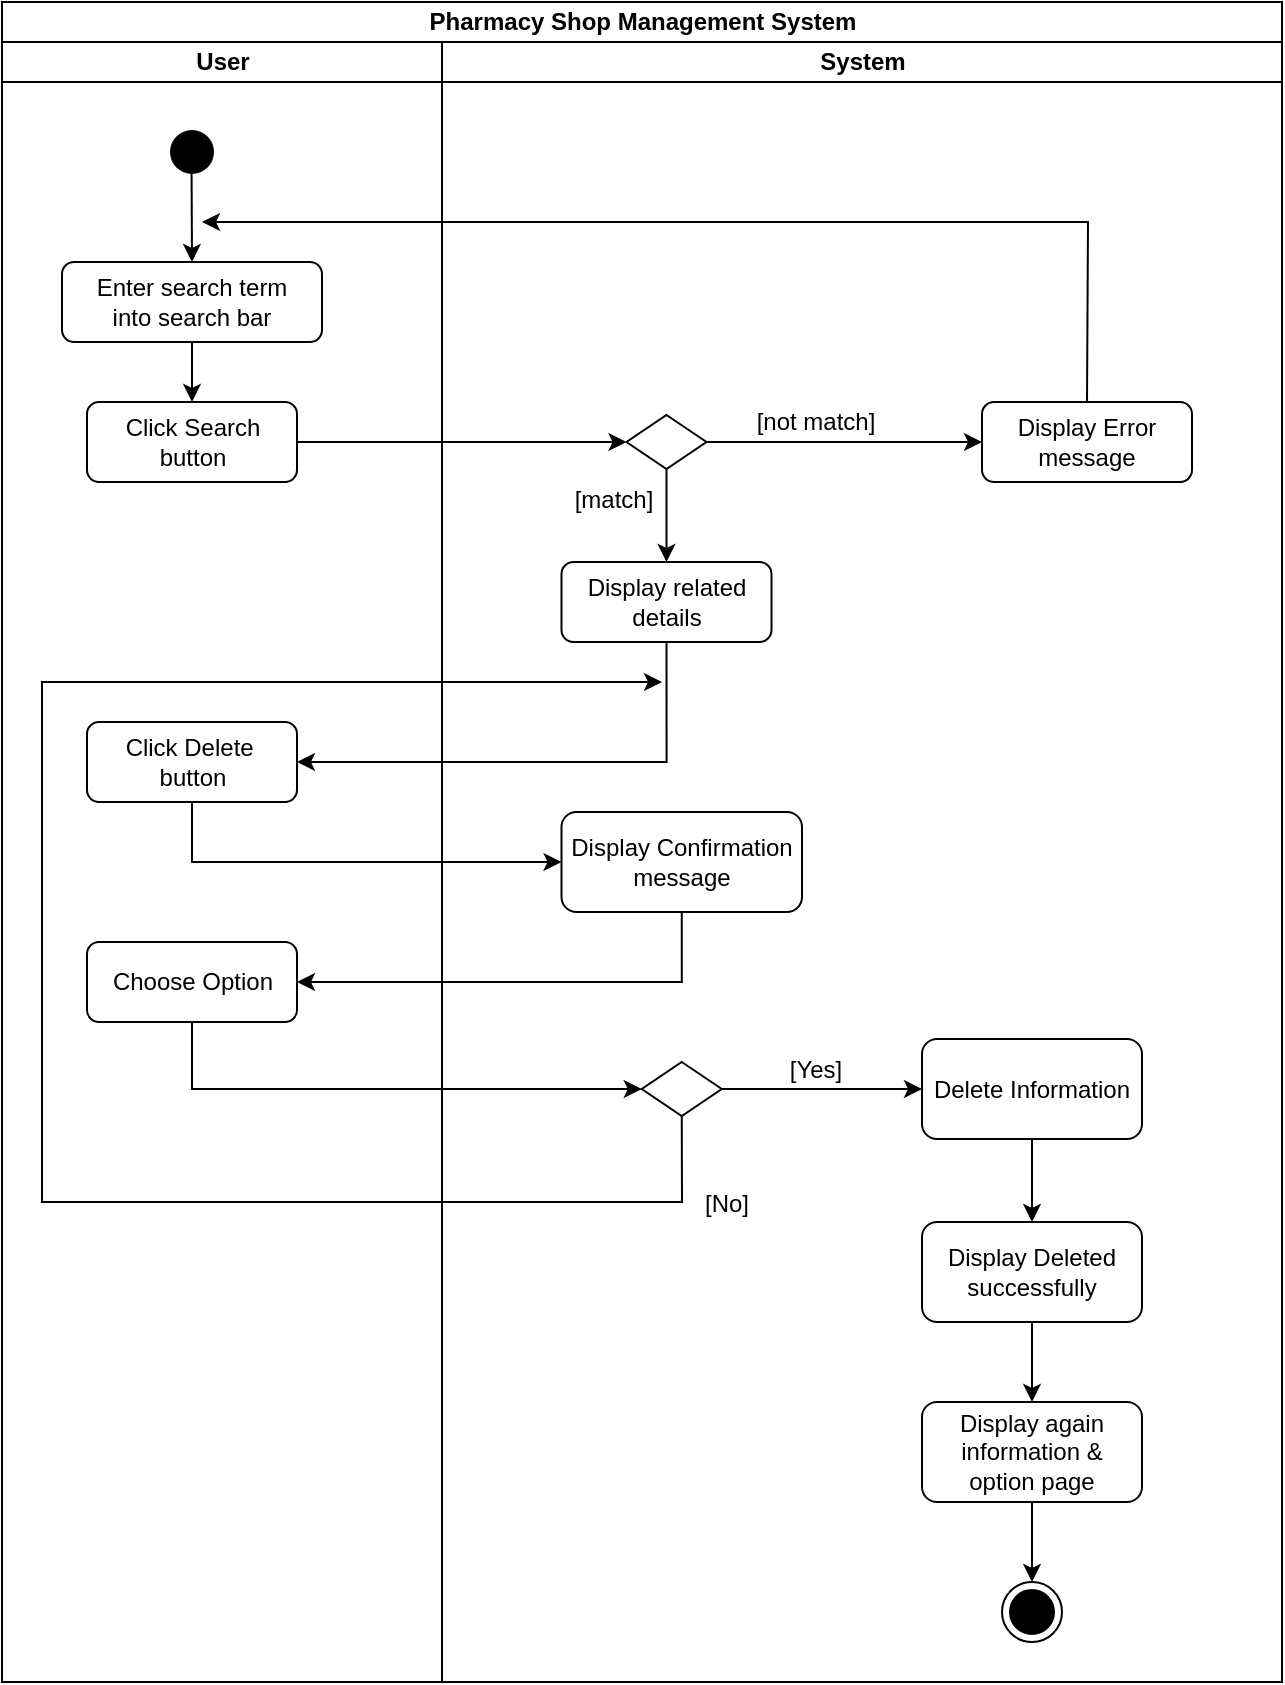 <mxfile version="21.8.1" type="device">
  <diagram name="Page-1" id="e7e014a7-5840-1c2e-5031-d8a46d1fe8dd">
    <mxGraphModel dx="1167" dy="593" grid="1" gridSize="10" guides="1" tooltips="1" connect="1" arrows="1" fold="1" page="1" pageScale="1" pageWidth="1169" pageHeight="826" background="none" math="0" shadow="0">
      <root>
        <mxCell id="0" />
        <mxCell id="1" parent="0" />
        <mxCell id="5HN4UKg1Xnu_4getq7X6-49" value="Pharmacy Shop Management System" style="swimlane;childLayout=stackLayout;resizeParent=1;resizeParentMax=0;startSize=20;html=1;" vertex="1" parent="1">
          <mxGeometry x="220" y="60" width="640" height="840" as="geometry" />
        </mxCell>
        <mxCell id="5HN4UKg1Xnu_4getq7X6-50" value="User" style="swimlane;startSize=20;html=1;" vertex="1" parent="5HN4UKg1Xnu_4getq7X6-49">
          <mxGeometry y="20" width="220" height="820" as="geometry" />
        </mxCell>
        <mxCell id="5HN4UKg1Xnu_4getq7X6-69" style="rounded=0;orthogonalLoop=1;jettySize=auto;html=1;exitX=0.493;exitY=0.867;exitDx=0;exitDy=0;entryX=0.5;entryY=0;entryDx=0;entryDy=0;exitPerimeter=0;" edge="1" parent="5HN4UKg1Xnu_4getq7X6-50" source="5" target="5HN4UKg1Xnu_4getq7X6-56">
          <mxGeometry relative="1" as="geometry" />
        </mxCell>
        <mxCell id="5" value="" style="ellipse;shape=startState;fillColor=#000000;strokeColor=none;" parent="5HN4UKg1Xnu_4getq7X6-50" vertex="1">
          <mxGeometry x="80" y="40" width="30" height="30" as="geometry" />
        </mxCell>
        <mxCell id="5HN4UKg1Xnu_4getq7X6-108" style="rounded=0;orthogonalLoop=1;jettySize=auto;html=1;exitX=0.5;exitY=1;exitDx=0;exitDy=0;entryX=0.5;entryY=0;entryDx=0;entryDy=0;" edge="1" parent="5HN4UKg1Xnu_4getq7X6-50" source="5HN4UKg1Xnu_4getq7X6-56" target="5HN4UKg1Xnu_4getq7X6-98">
          <mxGeometry relative="1" as="geometry" />
        </mxCell>
        <mxCell id="5HN4UKg1Xnu_4getq7X6-56" value="Enter search term &lt;br&gt;into search bar" style="rounded=1;whiteSpace=wrap;html=1;" vertex="1" parent="5HN4UKg1Xnu_4getq7X6-50">
          <mxGeometry x="30" y="110" width="130" height="40" as="geometry" />
        </mxCell>
        <mxCell id="5HN4UKg1Xnu_4getq7X6-73" value="Click Delete&amp;nbsp;&lt;br&gt;button" style="rounded=1;whiteSpace=wrap;html=1;" vertex="1" parent="5HN4UKg1Xnu_4getq7X6-50">
          <mxGeometry x="42.5" y="340" width="105" height="40" as="geometry" />
        </mxCell>
        <mxCell id="5HN4UKg1Xnu_4getq7X6-98" value="Click Search button" style="rounded=1;whiteSpace=wrap;html=1;" vertex="1" parent="5HN4UKg1Xnu_4getq7X6-50">
          <mxGeometry x="42.5" y="180" width="105" height="40" as="geometry" />
        </mxCell>
        <mxCell id="5HN4UKg1Xnu_4getq7X6-115" value="Choose Option" style="rounded=1;whiteSpace=wrap;html=1;" vertex="1" parent="5HN4UKg1Xnu_4getq7X6-50">
          <mxGeometry x="42.5" y="450" width="105" height="40" as="geometry" />
        </mxCell>
        <mxCell id="5HN4UKg1Xnu_4getq7X6-112" style="edgeStyle=orthogonalEdgeStyle;rounded=0;orthogonalLoop=1;jettySize=auto;html=1;exitX=0.5;exitY=1;exitDx=0;exitDy=0;entryX=1;entryY=0.5;entryDx=0;entryDy=0;" edge="1" parent="5HN4UKg1Xnu_4getq7X6-49" source="5HN4UKg1Xnu_4getq7X6-109" target="5HN4UKg1Xnu_4getq7X6-73">
          <mxGeometry relative="1" as="geometry" />
        </mxCell>
        <mxCell id="5HN4UKg1Xnu_4getq7X6-114" style="edgeStyle=orthogonalEdgeStyle;rounded=0;orthogonalLoop=1;jettySize=auto;html=1;exitX=0.5;exitY=1;exitDx=0;exitDy=0;entryX=0;entryY=0.5;entryDx=0;entryDy=0;" edge="1" parent="5HN4UKg1Xnu_4getq7X6-49" source="5HN4UKg1Xnu_4getq7X6-73" target="5HN4UKg1Xnu_4getq7X6-113">
          <mxGeometry relative="1" as="geometry" />
        </mxCell>
        <mxCell id="5HN4UKg1Xnu_4getq7X6-116" style="edgeStyle=orthogonalEdgeStyle;rounded=0;orthogonalLoop=1;jettySize=auto;html=1;exitX=0.5;exitY=1;exitDx=0;exitDy=0;entryX=1;entryY=0.5;entryDx=0;entryDy=0;" edge="1" parent="5HN4UKg1Xnu_4getq7X6-49" source="5HN4UKg1Xnu_4getq7X6-113" target="5HN4UKg1Xnu_4getq7X6-115">
          <mxGeometry relative="1" as="geometry" />
        </mxCell>
        <mxCell id="5HN4UKg1Xnu_4getq7X6-118" style="edgeStyle=orthogonalEdgeStyle;rounded=0;orthogonalLoop=1;jettySize=auto;html=1;exitX=0.5;exitY=1;exitDx=0;exitDy=0;entryX=0;entryY=0.5;entryDx=0;entryDy=0;" edge="1" parent="5HN4UKg1Xnu_4getq7X6-49" source="5HN4UKg1Xnu_4getq7X6-115" target="5HN4UKg1Xnu_4getq7X6-59">
          <mxGeometry relative="1" as="geometry" />
        </mxCell>
        <mxCell id="5HN4UKg1Xnu_4getq7X6-121" style="edgeStyle=orthogonalEdgeStyle;rounded=0;orthogonalLoop=1;jettySize=auto;html=1;exitX=1;exitY=0.5;exitDx=0;exitDy=0;entryX=0;entryY=0.5;entryDx=0;entryDy=0;" edge="1" parent="5HN4UKg1Xnu_4getq7X6-49" source="5HN4UKg1Xnu_4getq7X6-98" target="5HN4UKg1Xnu_4getq7X6-120">
          <mxGeometry relative="1" as="geometry" />
        </mxCell>
        <mxCell id="5HN4UKg1Xnu_4getq7X6-51" value="System" style="swimlane;startSize=20;html=1;" vertex="1" parent="5HN4UKg1Xnu_4getq7X6-49">
          <mxGeometry x="220" y="20" width="420" height="820" as="geometry" />
        </mxCell>
        <mxCell id="5HN4UKg1Xnu_4getq7X6-119" style="rounded=0;orthogonalLoop=1;jettySize=auto;html=1;exitX=0.5;exitY=1;exitDx=0;exitDy=0;" edge="1" parent="5HN4UKg1Xnu_4getq7X6-51" source="5HN4UKg1Xnu_4getq7X6-59">
          <mxGeometry relative="1" as="geometry">
            <mxPoint x="110" y="320" as="targetPoint" />
            <Array as="points">
              <mxPoint x="120" y="580" />
              <mxPoint x="-200" y="580" />
              <mxPoint x="-200" y="320" />
            </Array>
          </mxGeometry>
        </mxCell>
        <mxCell id="5HN4UKg1Xnu_4getq7X6-59" value="" style="rhombus;whiteSpace=wrap;html=1;" vertex="1" parent="5HN4UKg1Xnu_4getq7X6-51">
          <mxGeometry x="99.88" y="510" width="40" height="27" as="geometry" />
        </mxCell>
        <mxCell id="5HN4UKg1Xnu_4getq7X6-103" style="edgeStyle=orthogonalEdgeStyle;rounded=0;orthogonalLoop=1;jettySize=auto;html=1;exitX=0.5;exitY=1;exitDx=0;exitDy=0;" edge="1" parent="5HN4UKg1Xnu_4getq7X6-51" source="5HN4UKg1Xnu_4getq7X6-65" target="5HN4UKg1Xnu_4getq7X6-102">
          <mxGeometry relative="1" as="geometry" />
        </mxCell>
        <mxCell id="5HN4UKg1Xnu_4getq7X6-65" value="Delete Information" style="rounded=1;whiteSpace=wrap;html=1;" vertex="1" parent="5HN4UKg1Xnu_4getq7X6-51">
          <mxGeometry x="240" y="498.5" width="110" height="50" as="geometry" />
        </mxCell>
        <mxCell id="5HN4UKg1Xnu_4getq7X6-66" style="rounded=0;orthogonalLoop=1;jettySize=auto;html=1;exitX=1;exitY=0.5;exitDx=0;exitDy=0;entryX=0;entryY=0.5;entryDx=0;entryDy=0;edgeStyle=orthogonalEdgeStyle;" edge="1" parent="5HN4UKg1Xnu_4getq7X6-51" source="5HN4UKg1Xnu_4getq7X6-59" target="5HN4UKg1Xnu_4getq7X6-65">
          <mxGeometry relative="1" as="geometry" />
        </mxCell>
        <mxCell id="5HN4UKg1Xnu_4getq7X6-85" value="[Yes]" style="text;html=1;strokeColor=none;fillColor=none;align=center;verticalAlign=middle;whiteSpace=wrap;rounded=0;" vertex="1" parent="5HN4UKg1Xnu_4getq7X6-51">
          <mxGeometry x="148.75" y="498.5" width="76" height="30" as="geometry" />
        </mxCell>
        <mxCell id="5HN4UKg1Xnu_4getq7X6-86" value="[No]" style="text;html=1;strokeColor=none;fillColor=none;align=center;verticalAlign=middle;whiteSpace=wrap;rounded=0;" vertex="1" parent="5HN4UKg1Xnu_4getq7X6-51">
          <mxGeometry x="106" y="566" width="73" height="30" as="geometry" />
        </mxCell>
        <mxCell id="5HN4UKg1Xnu_4getq7X6-67" value="" style="ellipse;html=1;shape=endState;fillColor=#000000;strokeColor=#000000;" vertex="1" parent="5HN4UKg1Xnu_4getq7X6-51">
          <mxGeometry x="280" y="770" width="30" height="30" as="geometry" />
        </mxCell>
        <mxCell id="5HN4UKg1Xnu_4getq7X6-105" style="edgeStyle=orthogonalEdgeStyle;rounded=0;orthogonalLoop=1;jettySize=auto;html=1;exitX=0.5;exitY=1;exitDx=0;exitDy=0;entryX=0.5;entryY=0;entryDx=0;entryDy=0;" edge="1" parent="5HN4UKg1Xnu_4getq7X6-51" source="5HN4UKg1Xnu_4getq7X6-102" target="5HN4UKg1Xnu_4getq7X6-104">
          <mxGeometry relative="1" as="geometry" />
        </mxCell>
        <mxCell id="5HN4UKg1Xnu_4getq7X6-102" value="Display Deleted&lt;br&gt;successfully" style="rounded=1;whiteSpace=wrap;html=1;" vertex="1" parent="5HN4UKg1Xnu_4getq7X6-51">
          <mxGeometry x="240" y="590" width="110" height="50" as="geometry" />
        </mxCell>
        <mxCell id="5HN4UKg1Xnu_4getq7X6-106" style="edgeStyle=orthogonalEdgeStyle;rounded=0;orthogonalLoop=1;jettySize=auto;html=1;exitX=0.5;exitY=1;exitDx=0;exitDy=0;entryX=0.5;entryY=0;entryDx=0;entryDy=0;" edge="1" parent="5HN4UKg1Xnu_4getq7X6-51" source="5HN4UKg1Xnu_4getq7X6-104" target="5HN4UKg1Xnu_4getq7X6-67">
          <mxGeometry relative="1" as="geometry" />
        </mxCell>
        <mxCell id="5HN4UKg1Xnu_4getq7X6-104" value="Display again&lt;br&gt;information &amp;amp;&lt;br&gt;option page" style="rounded=1;whiteSpace=wrap;html=1;" vertex="1" parent="5HN4UKg1Xnu_4getq7X6-51">
          <mxGeometry x="240" y="680" width="110" height="50" as="geometry" />
        </mxCell>
        <mxCell id="5HN4UKg1Xnu_4getq7X6-109" value="Display related&lt;br&gt;details" style="rounded=1;whiteSpace=wrap;html=1;" vertex="1" parent="5HN4UKg1Xnu_4getq7X6-51">
          <mxGeometry x="59.75" y="260" width="105" height="40" as="geometry" />
        </mxCell>
        <mxCell id="5HN4UKg1Xnu_4getq7X6-113" value="Display Confirmation message" style="rounded=1;whiteSpace=wrap;html=1;" vertex="1" parent="5HN4UKg1Xnu_4getq7X6-51">
          <mxGeometry x="59.75" y="385" width="120.25" height="50" as="geometry" />
        </mxCell>
        <mxCell id="5HN4UKg1Xnu_4getq7X6-123" style="edgeStyle=orthogonalEdgeStyle;rounded=0;orthogonalLoop=1;jettySize=auto;html=1;exitX=1;exitY=0.5;exitDx=0;exitDy=0;entryX=0;entryY=0.5;entryDx=0;entryDy=0;" edge="1" parent="5HN4UKg1Xnu_4getq7X6-51" source="5HN4UKg1Xnu_4getq7X6-120" target="5HN4UKg1Xnu_4getq7X6-122">
          <mxGeometry relative="1" as="geometry" />
        </mxCell>
        <mxCell id="5HN4UKg1Xnu_4getq7X6-126" style="edgeStyle=orthogonalEdgeStyle;rounded=0;orthogonalLoop=1;jettySize=auto;html=1;exitX=0.5;exitY=1;exitDx=0;exitDy=0;entryX=0.5;entryY=0;entryDx=0;entryDy=0;" edge="1" parent="5HN4UKg1Xnu_4getq7X6-51" source="5HN4UKg1Xnu_4getq7X6-120" target="5HN4UKg1Xnu_4getq7X6-109">
          <mxGeometry relative="1" as="geometry" />
        </mxCell>
        <mxCell id="5HN4UKg1Xnu_4getq7X6-120" value="" style="rhombus;whiteSpace=wrap;html=1;" vertex="1" parent="5HN4UKg1Xnu_4getq7X6-51">
          <mxGeometry x="92.25" y="186.5" width="40" height="27" as="geometry" />
        </mxCell>
        <mxCell id="5HN4UKg1Xnu_4getq7X6-128" style="rounded=0;orthogonalLoop=1;jettySize=auto;html=1;exitX=0.5;exitY=0;exitDx=0;exitDy=0;" edge="1" parent="5HN4UKg1Xnu_4getq7X6-51" source="5HN4UKg1Xnu_4getq7X6-122">
          <mxGeometry relative="1" as="geometry">
            <mxPoint x="-120" y="90" as="targetPoint" />
            <Array as="points">
              <mxPoint x="323" y="90" />
            </Array>
          </mxGeometry>
        </mxCell>
        <mxCell id="5HN4UKg1Xnu_4getq7X6-122" value="Display Error&lt;br&gt;message" style="rounded=1;whiteSpace=wrap;html=1;" vertex="1" parent="5HN4UKg1Xnu_4getq7X6-51">
          <mxGeometry x="270" y="180" width="105" height="40" as="geometry" />
        </mxCell>
        <mxCell id="5HN4UKg1Xnu_4getq7X6-124" value="[not match]" style="text;html=1;strokeColor=none;fillColor=none;align=center;verticalAlign=middle;whiteSpace=wrap;rounded=0;" vertex="1" parent="5HN4UKg1Xnu_4getq7X6-51">
          <mxGeometry x="148.75" y="175" width="76" height="30" as="geometry" />
        </mxCell>
        <mxCell id="5HN4UKg1Xnu_4getq7X6-125" value="[match]" style="text;html=1;strokeColor=none;fillColor=none;align=center;verticalAlign=middle;whiteSpace=wrap;rounded=0;" vertex="1" parent="5HN4UKg1Xnu_4getq7X6-51">
          <mxGeometry x="47.88" y="213.5" width="76" height="30" as="geometry" />
        </mxCell>
      </root>
    </mxGraphModel>
  </diagram>
</mxfile>
